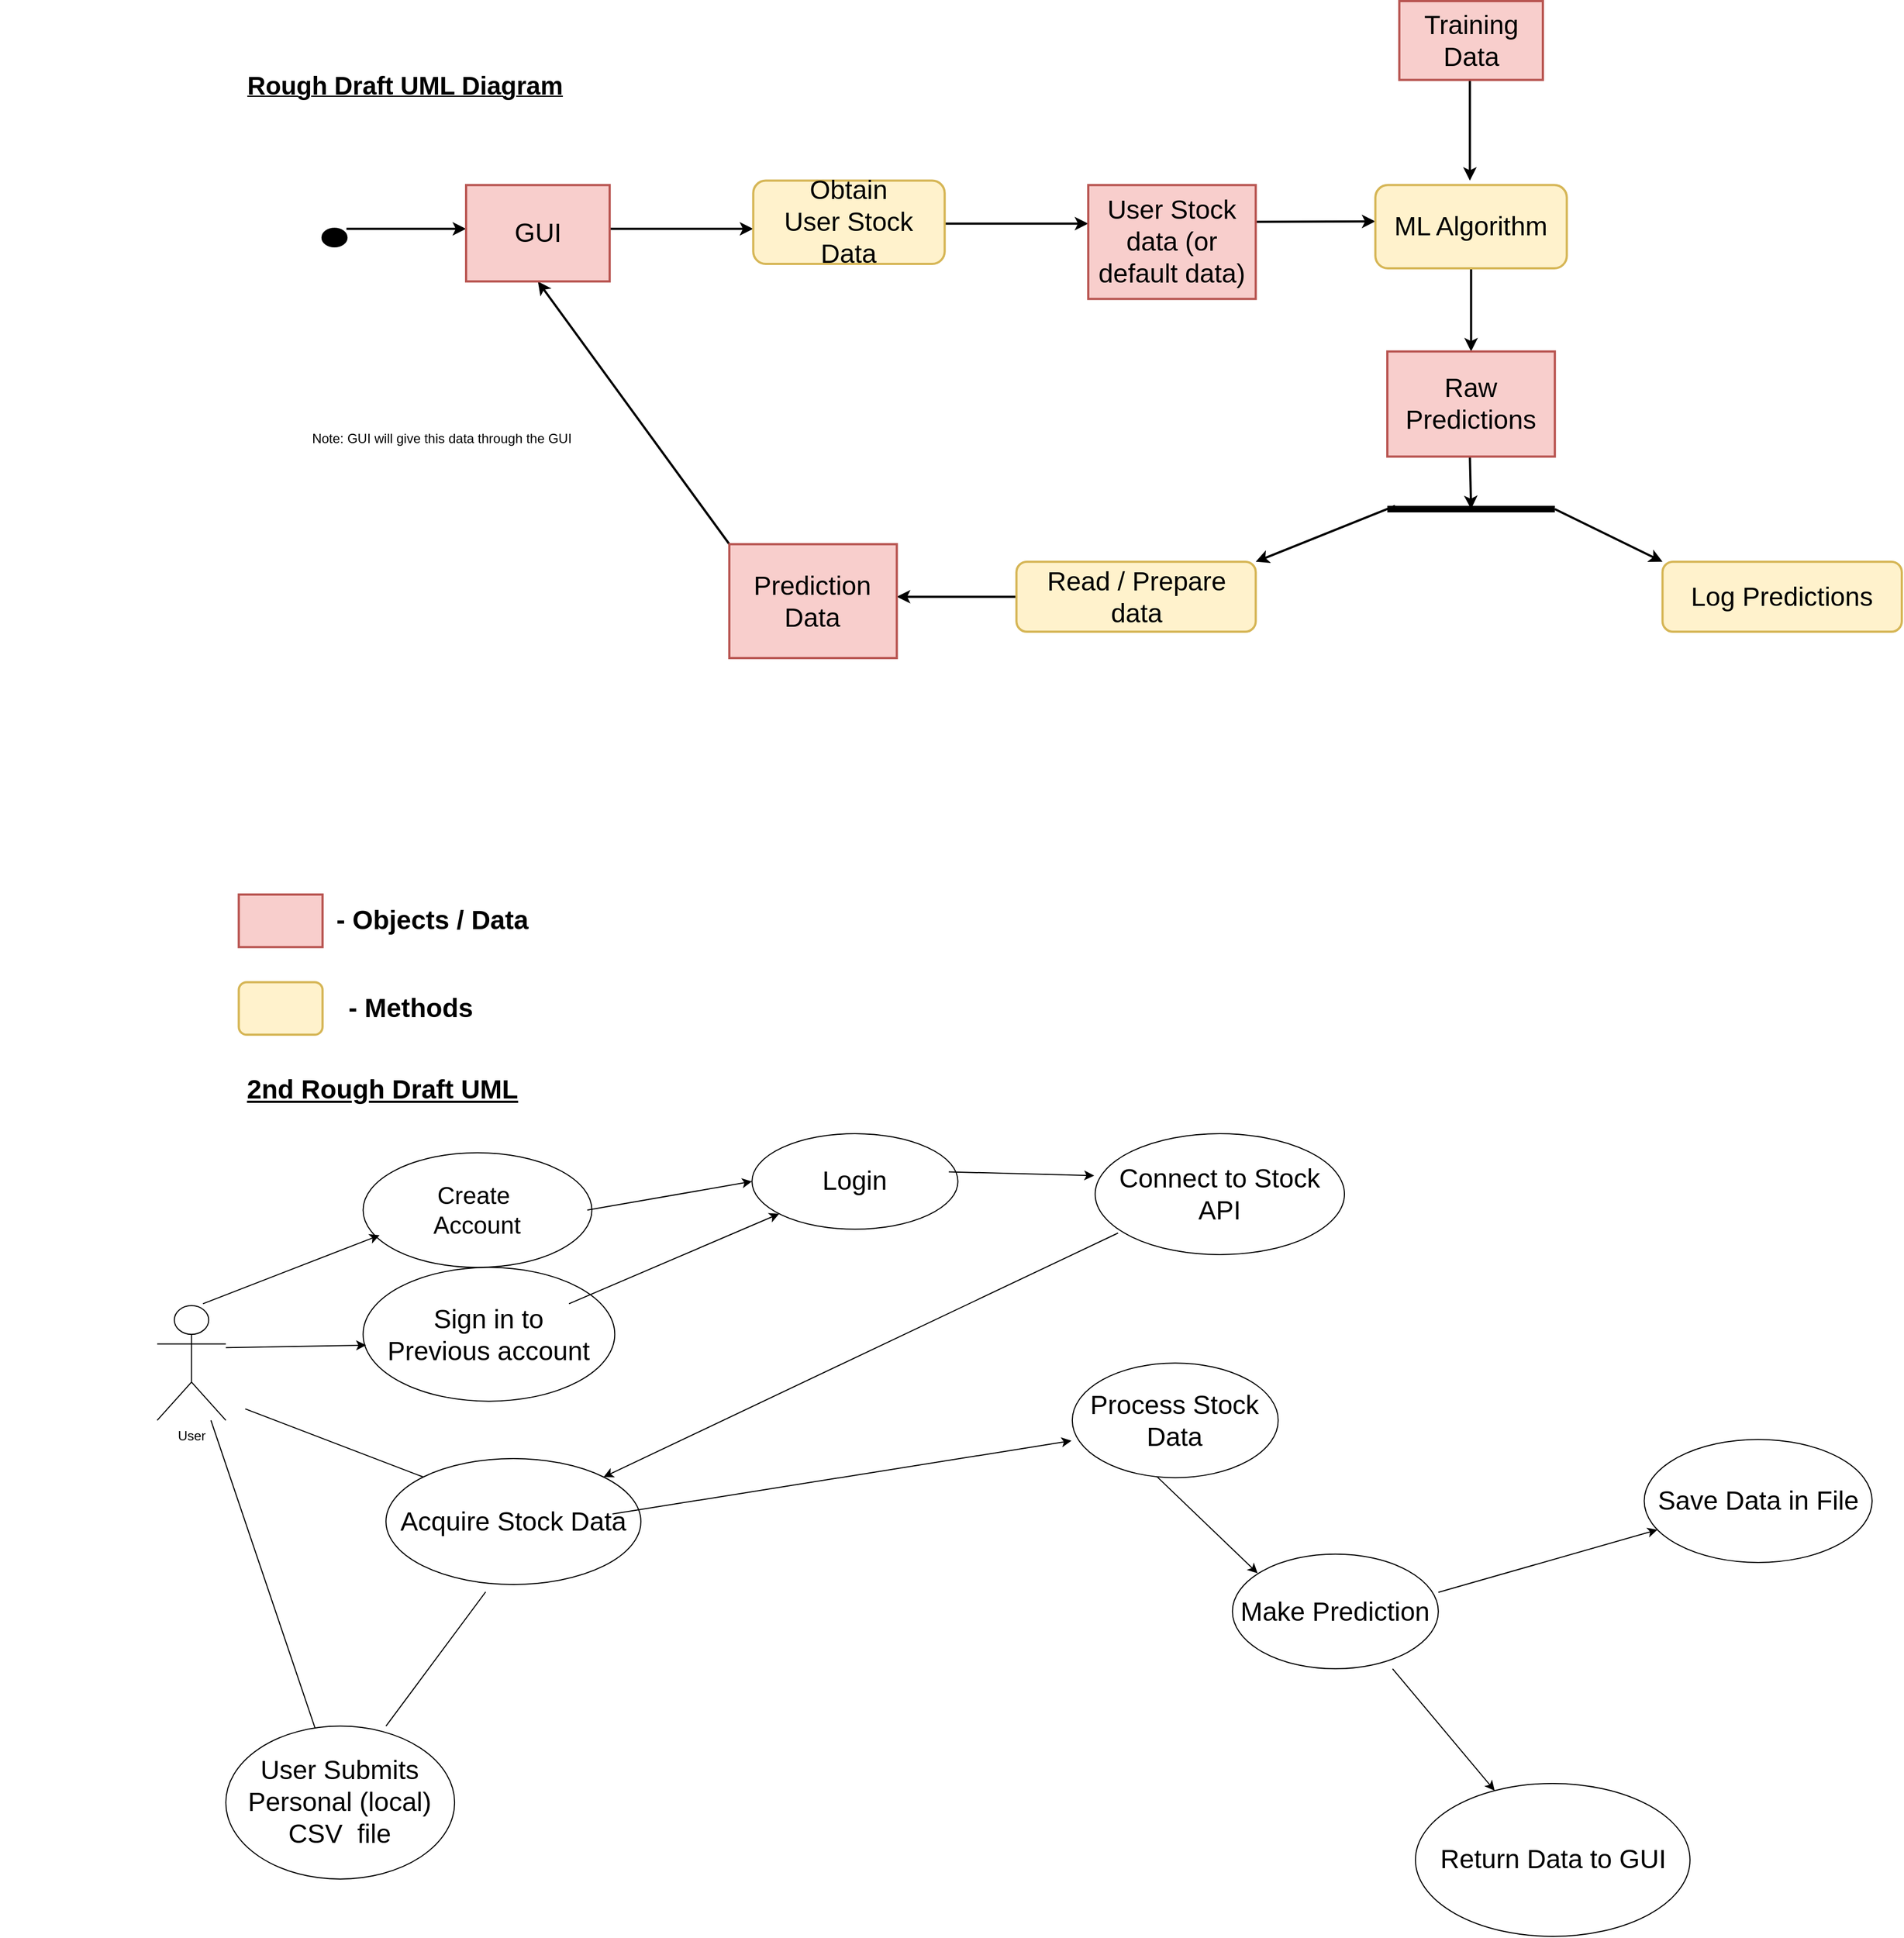 <mxfile version="24.7.2" type="github">
  <diagram id="C5RBs43oDa-KdzZeNtuy" name="Page-1">
    <mxGraphModel dx="3706" dy="1762" grid="1" gridSize="10" guides="1" tooltips="1" connect="1" arrows="1" fold="1" page="1" pageScale="1" pageWidth="827" pageHeight="1169" math="0" shadow="0">
      <root>
        <mxCell id="WIyWlLk6GJQsqaUBKTNV-0" />
        <mxCell id="WIyWlLk6GJQsqaUBKTNV-1" parent="WIyWlLk6GJQsqaUBKTNV-0" />
        <mxCell id="cX74r-irstFo8AocH613-2" value="" style="group" parent="WIyWlLk6GJQsqaUBKTNV-1" vertex="1" connectable="0">
          <mxGeometry x="-903" y="60" width="1730" height="940" as="geometry" />
        </mxCell>
        <mxCell id="fn--iJWpwkI6Ji2KhRYZ-56" value="&lt;b&gt;&lt;u&gt;&lt;font style=&quot;font-size: 23px;&quot;&gt;Rough Draft UML Diagram&lt;/font&gt;&lt;/u&gt;&lt;/b&gt;" style="text;html=1;align=center;verticalAlign=middle;whiteSpace=wrap;rounded=0;strokeWidth=2;" parent="cX74r-irstFo8AocH613-2" vertex="1">
          <mxGeometry y="43.729" width="736.667" height="65.593" as="geometry" />
        </mxCell>
        <mxCell id="sLAZ6YUZ_4-rQjLrF8DP-27" value="" style="group" vertex="1" connectable="0" parent="cX74r-irstFo8AocH613-2">
          <mxGeometry x="217.22" width="1512.78" height="940" as="geometry" />
        </mxCell>
        <mxCell id="fn--iJWpwkI6Ji2KhRYZ-12" value="" style="ellipse;whiteSpace=wrap;html=1;fillColor=#000000;strokeWidth=2;" parent="sLAZ6YUZ_4-rQjLrF8DP-27" vertex="1">
          <mxGeometry x="76.183" y="207.119" width="21.767" height="15.932" as="geometry" />
        </mxCell>
        <mxCell id="fn--iJWpwkI6Ji2KhRYZ-13" value="" style="endArrow=classic;html=1;rounded=0;strokeWidth=2;" parent="sLAZ6YUZ_4-rQjLrF8DP-27" edge="1">
          <mxGeometry width="50" height="50" relative="1" as="geometry">
            <mxPoint x="97.95" y="207.119" as="sourcePoint" />
            <mxPoint x="206.783" y="207.119" as="targetPoint" />
          </mxGeometry>
        </mxCell>
        <mxCell id="fn--iJWpwkI6Ji2KhRYZ-15" value="" style="endArrow=classic;html=1;rounded=0;strokeWidth=2;" parent="sLAZ6YUZ_4-rQjLrF8DP-27" edge="1">
          <mxGeometry width="50" height="50" relative="1" as="geometry">
            <mxPoint x="337.383" y="207.119" as="sourcePoint" />
            <mxPoint x="467.982" y="207.119" as="targetPoint" />
          </mxGeometry>
        </mxCell>
        <mxCell id="fn--iJWpwkI6Ji2KhRYZ-24" value="" style="endArrow=classic;html=1;rounded=0;strokeWidth=2;" parent="sLAZ6YUZ_4-rQjLrF8DP-27" edge="1">
          <mxGeometry width="50" height="50" relative="1" as="geometry">
            <mxPoint x="642.115" y="202.339" as="sourcePoint" />
            <mxPoint x="772.715" y="202.339" as="targetPoint" />
          </mxGeometry>
        </mxCell>
        <mxCell id="fn--iJWpwkI6Ji2KhRYZ-26" value="" style="endArrow=classic;html=1;rounded=0;strokeWidth=2;" parent="sLAZ6YUZ_4-rQjLrF8DP-27" edge="1">
          <mxGeometry width="50" height="50" relative="1" as="geometry">
            <mxPoint x="925.081" y="200.746" as="sourcePoint" />
            <mxPoint x="1033.914" y="200.347" as="targetPoint" />
          </mxGeometry>
        </mxCell>
        <mxCell id="fn--iJWpwkI6Ji2KhRYZ-30" value="" style="endArrow=classic;html=1;rounded=0;strokeWidth=2;" parent="sLAZ6YUZ_4-rQjLrF8DP-27" edge="1">
          <mxGeometry width="50" height="50" relative="1" as="geometry">
            <mxPoint x="1119.893" y="71.695" as="sourcePoint" />
            <mxPoint x="1119.893" y="163.305" as="targetPoint" />
          </mxGeometry>
        </mxCell>
        <mxCell id="fn--iJWpwkI6Ji2KhRYZ-35" value="" style="endArrow=classic;html=1;rounded=0;strokeWidth=2;" parent="sLAZ6YUZ_4-rQjLrF8DP-27" edge="1">
          <mxGeometry width="50" height="50" relative="1" as="geometry">
            <mxPoint x="1120.981" y="242.966" as="sourcePoint" />
            <mxPoint x="1120.981" y="318.644" as="targetPoint" />
          </mxGeometry>
        </mxCell>
        <mxCell id="fn--iJWpwkI6Ji2KhRYZ-42" value="" style="endArrow=classic;html=1;rounded=0;strokeWidth=2;" parent="sLAZ6YUZ_4-rQjLrF8DP-27" edge="1">
          <mxGeometry width="50" height="50" relative="1" as="geometry">
            <mxPoint x="1197.164" y="462.034" as="sourcePoint" />
            <mxPoint x="1295.114" y="509.831" as="targetPoint" />
          </mxGeometry>
        </mxCell>
        <mxCell id="fn--iJWpwkI6Ji2KhRYZ-43" value="" style="endArrow=none;html=1;rounded=0;strokeWidth=6;" parent="sLAZ6YUZ_4-rQjLrF8DP-27" edge="1">
          <mxGeometry width="50" height="50" relative="1" as="geometry">
            <mxPoint x="1044.798" y="462.034" as="sourcePoint" />
            <mxPoint x="1197.164" y="462.034" as="targetPoint" />
          </mxGeometry>
        </mxCell>
        <mxCell id="fn--iJWpwkI6Ji2KhRYZ-44" value="" style="endArrow=classic;html=1;rounded=0;strokeWidth=2;" parent="sLAZ6YUZ_4-rQjLrF8DP-27" edge="1">
          <mxGeometry width="50" height="50" relative="1" as="geometry">
            <mxPoint x="1119.893" y="414.237" as="sourcePoint" />
            <mxPoint x="1120.981" y="462.034" as="targetPoint" />
          </mxGeometry>
        </mxCell>
        <mxCell id="fn--iJWpwkI6Ji2KhRYZ-45" value="&lt;font style=&quot;font-size: 24px;&quot;&gt;Log Predictions&lt;/font&gt;" style="rounded=1;whiteSpace=wrap;html=1;strokeWidth=2;fillColor=#fff2cc;strokeColor=#d6b656;" parent="sLAZ6YUZ_4-rQjLrF8DP-27" vertex="1">
          <mxGeometry x="1295.114" y="509.831" width="217.666" height="63.729" as="geometry" />
        </mxCell>
        <mxCell id="fn--iJWpwkI6Ji2KhRYZ-47" value="" style="endArrow=classic;html=1;rounded=0;strokeWidth=2;" parent="sLAZ6YUZ_4-rQjLrF8DP-27" edge="1">
          <mxGeometry width="50" height="50" relative="1" as="geometry">
            <mxPoint x="1051.84" y="459.07" as="sourcePoint" />
            <mxPoint x="925.081" y="509.831" as="targetPoint" />
          </mxGeometry>
        </mxCell>
        <mxCell id="fn--iJWpwkI6Ji2KhRYZ-51" value="" style="endArrow=classic;html=1;rounded=0;strokeWidth=2;" parent="sLAZ6YUZ_4-rQjLrF8DP-27" edge="1">
          <mxGeometry width="50" height="50" relative="1" as="geometry">
            <mxPoint x="707.415" y="541.695" as="sourcePoint" />
            <mxPoint x="598.582" y="541.695" as="targetPoint" />
          </mxGeometry>
        </mxCell>
        <mxCell id="fn--iJWpwkI6Ji2KhRYZ-54" value="" style="endArrow=classic;html=1;rounded=0;entryX=0.5;entryY=1;entryDx=0;entryDy=0;strokeWidth=2;" parent="sLAZ6YUZ_4-rQjLrF8DP-27" target="fn--iJWpwkI6Ji2KhRYZ-14" edge="1">
          <mxGeometry width="50" height="50" relative="1" as="geometry">
            <mxPoint x="446.216" y="493.898" as="sourcePoint" />
            <mxPoint x="555.049" y="414.237" as="targetPoint" />
          </mxGeometry>
        </mxCell>
        <mxCell id="cX74r-irstFo8AocH613-0" value="" style="group" parent="sLAZ6YUZ_4-rQjLrF8DP-27" vertex="1" connectable="0">
          <mxGeometry width="1208.047" height="940" as="geometry" />
        </mxCell>
        <mxCell id="fn--iJWpwkI6Ji2KhRYZ-14" value="&lt;font style=&quot;font-size: 24px;&quot;&gt;GUI&lt;/font&gt;" style="rounded=0;whiteSpace=wrap;html=1;strokeWidth=2;fillColor=#f8cecc;strokeColor=#b85450;" parent="cX74r-irstFo8AocH613-0" vertex="1">
          <mxGeometry x="206.783" y="167.288" width="130.6" height="87.627" as="geometry" />
        </mxCell>
        <mxCell id="fn--iJWpwkI6Ji2KhRYZ-21" value="&lt;div style=&quot;font-size: 24px;&quot;&gt;&lt;font style=&quot;font-size: 24px;&quot;&gt;Obtain&lt;/font&gt;&lt;/div&gt;&lt;div style=&quot;font-size: 24px;&quot;&gt;&lt;font style=&quot;font-size: 24px;&quot;&gt;User Stock Data&lt;/font&gt;&lt;/div&gt;" style="rounded=1;whiteSpace=wrap;html=1;strokeWidth=2;fillColor=#fff2cc;strokeColor=#d6b656;" parent="cX74r-irstFo8AocH613-0" vertex="1">
          <mxGeometry x="467.982" y="163.305" width="174.133" height="75.678" as="geometry" />
        </mxCell>
        <mxCell id="fn--iJWpwkI6Ji2KhRYZ-22" value="&lt;div style=&quot;font-size: 24px;&quot;&gt;&lt;font style=&quot;font-size: 24px;&quot;&gt;User Stock data (or default data)&lt;br&gt;&lt;/font&gt;&lt;/div&gt;" style="rounded=0;whiteSpace=wrap;html=1;strokeWidth=2;fillColor=#f8cecc;strokeColor=#b85450;" parent="cX74r-irstFo8AocH613-0" vertex="1">
          <mxGeometry x="772.715" y="167.288" width="152.366" height="103.559" as="geometry" />
        </mxCell>
        <mxCell id="fn--iJWpwkI6Ji2KhRYZ-28" value="&lt;font style=&quot;font-size: 24px;&quot;&gt;ML Algorithm&lt;/font&gt;" style="rounded=1;whiteSpace=wrap;html=1;strokeWidth=2;fillColor=#fff2cc;strokeColor=#d6b656;" parent="cX74r-irstFo8AocH613-0" vertex="1">
          <mxGeometry x="1033.914" y="167.288" width="174.133" height="75.678" as="geometry" />
        </mxCell>
        <mxCell id="fn--iJWpwkI6Ji2KhRYZ-31" value="&lt;font style=&quot;font-size: 24px;&quot;&gt;Training Data&lt;/font&gt;" style="rounded=0;whiteSpace=wrap;html=1;strokeWidth=2;fillColor=#f8cecc;strokeColor=#b85450;" parent="cX74r-irstFo8AocH613-0" vertex="1">
          <mxGeometry x="1055.681" width="130.6" height="71.695" as="geometry" />
        </mxCell>
        <mxCell id="fn--iJWpwkI6Ji2KhRYZ-37" value="&lt;div style=&quot;font-size: 24px;&quot;&gt;&lt;font style=&quot;font-size: 24px;&quot;&gt;Raw Predictions&lt;/font&gt;&lt;/div&gt;" style="rounded=0;whiteSpace=wrap;html=1;strokeWidth=2;fillColor=#f8cecc;strokeColor=#b85450;" parent="cX74r-irstFo8AocH613-0" vertex="1">
          <mxGeometry x="1044.798" y="318.644" width="152.366" height="95.593" as="geometry" />
        </mxCell>
        <mxCell id="fn--iJWpwkI6Ji2KhRYZ-50" value="&lt;font style=&quot;font-size: 24px;&quot;&gt;Read / Prepare data&lt;/font&gt;" style="rounded=1;whiteSpace=wrap;html=1;strokeWidth=2;fillColor=#fff2cc;strokeColor=#d6b656;" parent="cX74r-irstFo8AocH613-0" vertex="1">
          <mxGeometry x="707.415" y="509.831" width="217.666" height="63.729" as="geometry" />
        </mxCell>
        <mxCell id="fn--iJWpwkI6Ji2KhRYZ-53" value="&lt;div style=&quot;font-size: 24px;&quot;&gt;&lt;font style=&quot;font-size: 24px;&quot;&gt;Prediction&lt;/font&gt;&lt;/div&gt;&lt;div style=&quot;font-size: 24px;&quot;&gt;&lt;font style=&quot;font-size: 24px;&quot;&gt;Data&lt;br&gt;&lt;/font&gt;&lt;/div&gt;" style="rounded=0;whiteSpace=wrap;html=1;strokeWidth=2;fillColor=#f8cecc;strokeColor=#b85450;" parent="cX74r-irstFo8AocH613-0" vertex="1">
          <mxGeometry x="446.216" y="493.898" width="152.366" height="103.559" as="geometry" />
        </mxCell>
        <mxCell id="fn--iJWpwkI6Ji2KhRYZ-55" value="&lt;div&gt;Note: GUI will give this data through the GUI&lt;/div&gt;" style="text;html=1;align=center;verticalAlign=middle;whiteSpace=wrap;rounded=0;strokeWidth=2;" parent="cX74r-irstFo8AocH613-0" vertex="1">
          <mxGeometry x="10.883" y="366.441" width="348.266" height="63.729" as="geometry" />
        </mxCell>
        <mxCell id="fn--iJWpwkI6Ji2KhRYZ-57" value="" style="rounded=0;whiteSpace=wrap;html=1;strokeWidth=2;fillColor=#f8cecc;strokeColor=#b85450;" parent="cX74r-irstFo8AocH613-0" vertex="1">
          <mxGeometry y="812.542" width="76.183" height="47.797" as="geometry" />
        </mxCell>
        <mxCell id="fn--iJWpwkI6Ji2KhRYZ-60" value="&lt;div style=&quot;font-size: 24px;&quot; align=&quot;left&quot;&gt;&lt;font style=&quot;font-size: 24px;&quot;&gt;&lt;b&gt;- Objects / Data&lt;br&gt;&lt;/b&gt;&lt;/font&gt;&lt;/div&gt;" style="text;html=1;align=left;verticalAlign=middle;whiteSpace=wrap;rounded=0;strokeWidth=2;" parent="cX74r-irstFo8AocH613-0" vertex="1">
          <mxGeometry x="87.066" y="812.542" width="250.316" height="47.797" as="geometry" />
        </mxCell>
        <mxCell id="fn--iJWpwkI6Ji2KhRYZ-61" value="" style="rounded=1;whiteSpace=wrap;html=1;strokeWidth=2;fillColor=#fff2cc;strokeColor=#d6b656;" parent="cX74r-irstFo8AocH613-0" vertex="1">
          <mxGeometry y="892.203" width="76.183" height="47.797" as="geometry" />
        </mxCell>
        <mxCell id="fn--iJWpwkI6Ji2KhRYZ-64" value="&lt;div style=&quot;font-size: 24px;&quot; align=&quot;left&quot;&gt;&lt;font style=&quot;font-size: 24px;&quot;&gt;&lt;b&gt;- Methods&lt;br&gt;&lt;/b&gt;&lt;/font&gt;&lt;/div&gt;" style="text;html=1;align=left;verticalAlign=middle;whiteSpace=wrap;rounded=0;strokeWidth=2;" parent="cX74r-irstFo8AocH613-0" vertex="1">
          <mxGeometry x="97.95" y="892.203" width="250.316" height="47.797" as="geometry" />
        </mxCell>
        <mxCell id="sLAZ6YUZ_4-rQjLrF8DP-25" value="" style="group" vertex="1" connectable="0" parent="WIyWlLk6GJQsqaUBKTNV-1">
          <mxGeometry x="-760" y="1090" width="1560" height="730" as="geometry" />
        </mxCell>
        <mxCell id="sLAZ6YUZ_4-rQjLrF8DP-0" value="User" style="shape=umlActor;verticalLabelPosition=bottom;verticalAlign=top;html=1;outlineConnect=0;" vertex="1" parent="sLAZ6YUZ_4-rQjLrF8DP-25">
          <mxGeometry y="156.429" width="62.432" height="104.286" as="geometry" />
        </mxCell>
        <mxCell id="sLAZ6YUZ_4-rQjLrF8DP-1" value="&lt;font style=&quot;font-size: 22px;&quot;&gt;Create&amp;nbsp;&lt;/font&gt;&lt;div style=&quot;font-size: 22px;&quot;&gt;&lt;font style=&quot;font-size: 22px;&quot;&gt;Account&lt;/font&gt;&lt;/div&gt;" style="ellipse;whiteSpace=wrap;html=1;" vertex="1" parent="sLAZ6YUZ_4-rQjLrF8DP-25">
          <mxGeometry x="187.297" y="17.381" width="208.108" height="104.286" as="geometry" />
        </mxCell>
        <mxCell id="sLAZ6YUZ_4-rQjLrF8DP-2" value="&lt;font style=&quot;font-size: 24px;&quot;&gt;Login&lt;/font&gt;" style="ellipse;whiteSpace=wrap;html=1;" vertex="1" parent="sLAZ6YUZ_4-rQjLrF8DP-25">
          <mxGeometry x="541.081" width="187.297" height="86.905" as="geometry" />
        </mxCell>
        <mxCell id="sLAZ6YUZ_4-rQjLrF8DP-3" value="&lt;div style=&quot;font-size: 13px;&quot;&gt;&lt;font style=&quot;font-size: 24px;&quot;&gt;Acquire Stock Data&lt;/font&gt;&lt;/div&gt;" style="ellipse;whiteSpace=wrap;html=1;" vertex="1" parent="sLAZ6YUZ_4-rQjLrF8DP-25">
          <mxGeometry x="208.11" y="295.48" width="231.89" height="114.52" as="geometry" />
        </mxCell>
        <mxCell id="sLAZ6YUZ_4-rQjLrF8DP-4" value="" style="endArrow=none;html=1;rounded=0;fontSize=12;startSize=8;endSize=8;curved=1;entryX=0;entryY=0;entryDx=0;entryDy=0;" edge="1" parent="sLAZ6YUZ_4-rQjLrF8DP-25" target="sLAZ6YUZ_4-rQjLrF8DP-3">
          <mxGeometry width="50" height="50" relative="1" as="geometry">
            <mxPoint x="80.122" y="250.286" as="sourcePoint" />
            <mxPoint x="209.149" y="293.738" as="targetPoint" />
          </mxGeometry>
        </mxCell>
        <mxCell id="sLAZ6YUZ_4-rQjLrF8DP-5" value="&lt;font style=&quot;font-size: 24px;&quot;&gt;Connect to Stock API&lt;/font&gt;" style="ellipse;whiteSpace=wrap;html=1;" vertex="1" parent="sLAZ6YUZ_4-rQjLrF8DP-25">
          <mxGeometry x="853.24" width="226.76" height="110" as="geometry" />
        </mxCell>
        <mxCell id="sLAZ6YUZ_4-rQjLrF8DP-6" value="&lt;div style=&quot;font-size: 24px;&quot;&gt;&lt;font style=&quot;font-size: 24px;&quot;&gt;Sign in to&lt;/font&gt;&lt;/div&gt;&lt;div style=&quot;font-size: 24px;&quot;&gt;&lt;font style=&quot;font-size: 24px;&quot;&gt;&lt;font style=&quot;font-size: 24px;&quot;&gt;Previous account&lt;/font&gt;&lt;font style=&quot;font-size: 24px;&quot;&gt;&lt;br&gt;&lt;/font&gt;&lt;/font&gt;&lt;/div&gt;" style="ellipse;whiteSpace=wrap;html=1;" vertex="1" parent="sLAZ6YUZ_4-rQjLrF8DP-25">
          <mxGeometry x="187.297" y="121.667" width="228.919" height="121.667" as="geometry" />
        </mxCell>
        <mxCell id="sLAZ6YUZ_4-rQjLrF8DP-7" value="&lt;div style=&quot;font-size: 24px;&quot;&gt;Save Data in File&lt;/div&gt;" style="ellipse;whiteSpace=wrap;html=1;" vertex="1" parent="sLAZ6YUZ_4-rQjLrF8DP-25">
          <mxGeometry x="1352.7" y="278.1" width="207.3" height="111.9" as="geometry" />
        </mxCell>
        <mxCell id="sLAZ6YUZ_4-rQjLrF8DP-8" value="" style="endArrow=classic;html=1;rounded=0;" edge="1" parent="sLAZ6YUZ_4-rQjLrF8DP-25">
          <mxGeometry width="50" height="50" relative="1" as="geometry">
            <mxPoint x="895.905" y="298.952" as="sourcePoint" />
            <mxPoint x="1001" y="399.762" as="targetPoint" />
          </mxGeometry>
        </mxCell>
        <mxCell id="sLAZ6YUZ_4-rQjLrF8DP-9" value="&lt;font style=&quot;font-size: 24px;&quot;&gt;Make Prediction&lt;/font&gt;" style="ellipse;whiteSpace=wrap;html=1;" vertex="1" parent="sLAZ6YUZ_4-rQjLrF8DP-25">
          <mxGeometry x="978.108" y="382.381" width="187.297" height="104.286" as="geometry" />
        </mxCell>
        <mxCell id="sLAZ6YUZ_4-rQjLrF8DP-10" value="&lt;div style=&quot;font-size: 13px;&quot;&gt;&lt;font style=&quot;font-size: 24px;&quot;&gt;Process Stock Data&lt;/font&gt;&lt;/div&gt;" style="ellipse;whiteSpace=wrap;html=1;" vertex="1" parent="sLAZ6YUZ_4-rQjLrF8DP-25">
          <mxGeometry x="832.432" y="208.571" width="187.297" height="104.286" as="geometry" />
        </mxCell>
        <mxCell id="sLAZ6YUZ_4-rQjLrF8DP-11" value="" style="endArrow=none;html=1;rounded=0;" edge="1" parent="sLAZ6YUZ_4-rQjLrF8DP-25" source="sLAZ6YUZ_4-rQjLrF8DP-0" target="sLAZ6YUZ_4-rQjLrF8DP-12">
          <mxGeometry width="50" height="50" relative="1" as="geometry">
            <mxPoint x="124.865" y="469.286" as="sourcePoint" />
            <mxPoint x="41.622" y="293.738" as="targetPoint" />
          </mxGeometry>
        </mxCell>
        <mxCell id="sLAZ6YUZ_4-rQjLrF8DP-12" value="&lt;font style=&quot;font-size: 24px;&quot;&gt;User Submits Personal (local) CSV&amp;nbsp; file&lt;/font&gt;" style="ellipse;whiteSpace=wrap;html=1;" vertex="1" parent="sLAZ6YUZ_4-rQjLrF8DP-25">
          <mxGeometry x="62.432" y="538.81" width="208.108" height="139.048" as="geometry" />
        </mxCell>
        <mxCell id="sLAZ6YUZ_4-rQjLrF8DP-13" value="" style="endArrow=none;html=1;rounded=0;entryX=0.391;entryY=1.059;entryDx=0;entryDy=0;entryPerimeter=0;" edge="1" parent="sLAZ6YUZ_4-rQjLrF8DP-25" target="sLAZ6YUZ_4-rQjLrF8DP-3">
          <mxGeometry width="50" height="50" relative="1" as="geometry">
            <mxPoint x="208.108" y="538.81" as="sourcePoint" />
            <mxPoint x="312.162" y="451.905" as="targetPoint" />
          </mxGeometry>
        </mxCell>
        <mxCell id="sLAZ6YUZ_4-rQjLrF8DP-14" value="" style="endArrow=classic;html=1;rounded=0;" edge="1" parent="sLAZ6YUZ_4-rQjLrF8DP-25" target="sLAZ6YUZ_4-rQjLrF8DP-2">
          <mxGeometry width="50" height="50" relative="1" as="geometry">
            <mxPoint x="374.595" y="154.69" as="sourcePoint" />
            <mxPoint x="478.649" y="67.786" as="targetPoint" />
          </mxGeometry>
        </mxCell>
        <mxCell id="sLAZ6YUZ_4-rQjLrF8DP-15" value="" style="endArrow=classic;html=1;rounded=0;entryX=0;entryY=0.5;entryDx=0;entryDy=0;" edge="1" parent="sLAZ6YUZ_4-rQjLrF8DP-25" target="sLAZ6YUZ_4-rQjLrF8DP-2">
          <mxGeometry width="50" height="50" relative="1" as="geometry">
            <mxPoint x="391.243" y="69.524" as="sourcePoint" />
            <mxPoint x="495.297" y="-17.381" as="targetPoint" />
          </mxGeometry>
        </mxCell>
        <mxCell id="sLAZ6YUZ_4-rQjLrF8DP-16" value="" style="endArrow=classic;html=1;rounded=0;entryX=0.072;entryY=0.719;entryDx=0;entryDy=0;entryPerimeter=0;" edge="1" parent="sLAZ6YUZ_4-rQjLrF8DP-25" target="sLAZ6YUZ_4-rQjLrF8DP-1">
          <mxGeometry width="50" height="50" relative="1" as="geometry">
            <mxPoint x="41.622" y="154.69" as="sourcePoint" />
            <mxPoint x="145.676" y="67.786" as="targetPoint" />
          </mxGeometry>
        </mxCell>
        <mxCell id="sLAZ6YUZ_4-rQjLrF8DP-17" value="" style="endArrow=classic;html=1;rounded=0;entryX=0.012;entryY=0.581;entryDx=0;entryDy=0;entryPerimeter=0;" edge="1" parent="sLAZ6YUZ_4-rQjLrF8DP-25" target="sLAZ6YUZ_4-rQjLrF8DP-6">
          <mxGeometry width="50" height="50" relative="1" as="geometry">
            <mxPoint x="62.432" y="194.667" as="sourcePoint" />
            <mxPoint x="166.486" y="107.762" as="targetPoint" />
          </mxGeometry>
        </mxCell>
        <mxCell id="sLAZ6YUZ_4-rQjLrF8DP-18" value="" style="endArrow=classic;html=1;rounded=0;entryX=-0.004;entryY=0.347;entryDx=0;entryDy=0;entryPerimeter=0;" edge="1" parent="sLAZ6YUZ_4-rQjLrF8DP-25" target="sLAZ6YUZ_4-rQjLrF8DP-5">
          <mxGeometry width="50" height="50" relative="1" as="geometry">
            <mxPoint x="720.054" y="34.762" as="sourcePoint" />
            <mxPoint x="824.108" y="-52.143" as="targetPoint" />
          </mxGeometry>
        </mxCell>
        <mxCell id="sLAZ6YUZ_4-rQjLrF8DP-19" value="" style="endArrow=classic;html=1;rounded=0;entryX=1;entryY=0;entryDx=0;entryDy=0;" edge="1" parent="sLAZ6YUZ_4-rQjLrF8DP-25" target="sLAZ6YUZ_4-rQjLrF8DP-3">
          <mxGeometry width="50" height="50" relative="1" as="geometry">
            <mxPoint x="874.054" y="90.381" as="sourcePoint" />
            <mxPoint x="696.413" y="190.648" as="targetPoint" />
          </mxGeometry>
        </mxCell>
        <mxCell id="sLAZ6YUZ_4-rQjLrF8DP-20" value="" style="endArrow=classic;html=1;rounded=0;entryX=-0.004;entryY=0.678;entryDx=0;entryDy=0;entryPerimeter=0;" edge="1" parent="sLAZ6YUZ_4-rQjLrF8DP-25" target="sLAZ6YUZ_4-rQjLrF8DP-10">
          <mxGeometry width="50" height="50" relative="1" as="geometry">
            <mxPoint x="414.135" y="345.881" as="sourcePoint" />
            <mxPoint x="518.189" y="258.976" as="targetPoint" />
          </mxGeometry>
        </mxCell>
        <mxCell id="sLAZ6YUZ_4-rQjLrF8DP-21" value="" style="endArrow=classic;html=1;rounded=0;" edge="1" parent="sLAZ6YUZ_4-rQjLrF8DP-25" target="sLAZ6YUZ_4-rQjLrF8DP-7">
          <mxGeometry width="50" height="50" relative="1" as="geometry">
            <mxPoint x="1165.405" y="417.143" as="sourcePoint" />
            <mxPoint x="1269.459" y="330.238" as="targetPoint" />
          </mxGeometry>
        </mxCell>
        <mxCell id="sLAZ6YUZ_4-rQjLrF8DP-22" value="" style="endArrow=classic;html=1;rounded=0;" edge="1" parent="sLAZ6YUZ_4-rQjLrF8DP-25" target="sLAZ6YUZ_4-rQjLrF8DP-23">
          <mxGeometry width="50" height="50" relative="1" as="geometry">
            <mxPoint x="1123.784" y="486.667" as="sourcePoint" />
            <mxPoint x="1186.216" y="608.333" as="targetPoint" />
          </mxGeometry>
        </mxCell>
        <mxCell id="sLAZ6YUZ_4-rQjLrF8DP-23" value="&lt;div style=&quot;font-size: 24px;&quot;&gt;&lt;font style=&quot;font-size: 24px;&quot;&gt;Return Data to GUI&lt;/font&gt;&lt;/div&gt;" style="ellipse;whiteSpace=wrap;html=1;" vertex="1" parent="sLAZ6YUZ_4-rQjLrF8DP-25">
          <mxGeometry x="1144.595" y="590.952" width="249.73" height="139.048" as="geometry" />
        </mxCell>
        <mxCell id="sLAZ6YUZ_4-rQjLrF8DP-26" value="&lt;div style=&quot;font-size: 22px;&quot;&gt;&lt;font style=&quot;font-size: 24px;&quot;&gt;&lt;u&gt;&lt;b&gt;2nd Rough Draft UML&lt;/b&gt;&lt;br&gt;&lt;/u&gt;&lt;/font&gt;&lt;/div&gt;" style="text;html=1;align=center;verticalAlign=middle;whiteSpace=wrap;rounded=0;" vertex="1" parent="WIyWlLk6GJQsqaUBKTNV-1">
          <mxGeometry x="-760" y="1000" width="410" height="100" as="geometry" />
        </mxCell>
      </root>
    </mxGraphModel>
  </diagram>
</mxfile>
